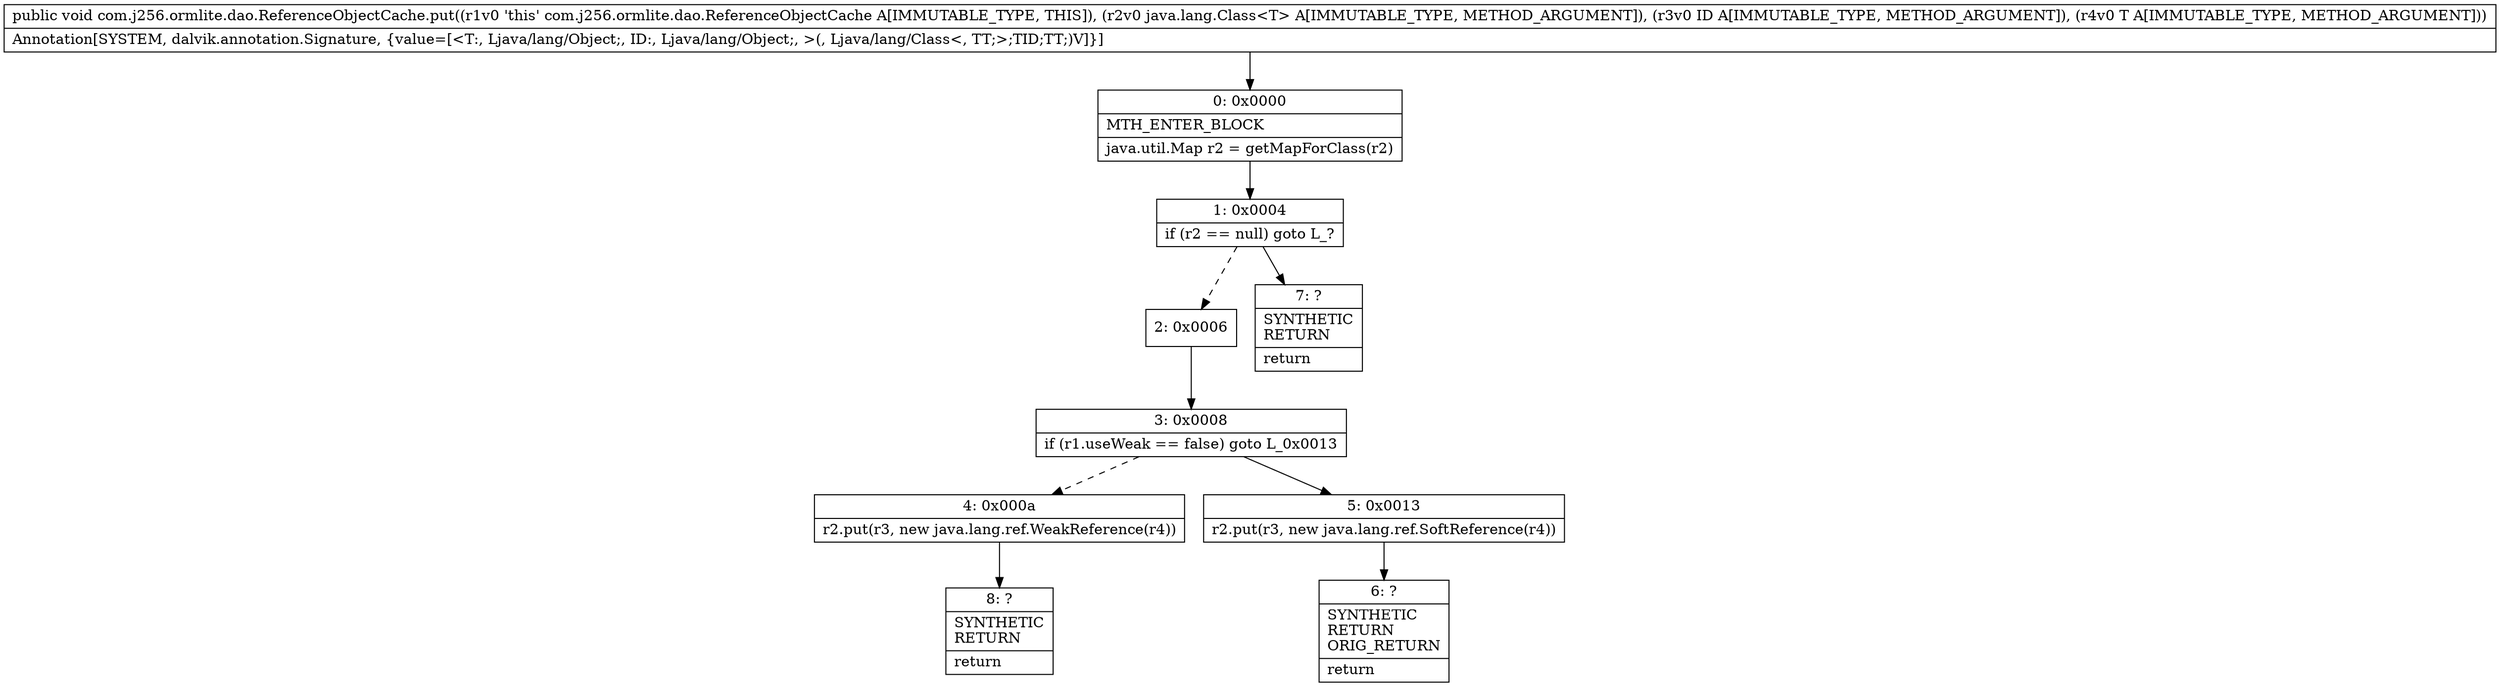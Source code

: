 digraph "CFG forcom.j256.ormlite.dao.ReferenceObjectCache.put(Ljava\/lang\/Class;Ljava\/lang\/Object;Ljava\/lang\/Object;)V" {
Node_0 [shape=record,label="{0\:\ 0x0000|MTH_ENTER_BLOCK\l|java.util.Map r2 = getMapForClass(r2)\l}"];
Node_1 [shape=record,label="{1\:\ 0x0004|if (r2 == null) goto L_?\l}"];
Node_2 [shape=record,label="{2\:\ 0x0006}"];
Node_3 [shape=record,label="{3\:\ 0x0008|if (r1.useWeak == false) goto L_0x0013\l}"];
Node_4 [shape=record,label="{4\:\ 0x000a|r2.put(r3, new java.lang.ref.WeakReference(r4))\l}"];
Node_5 [shape=record,label="{5\:\ 0x0013|r2.put(r3, new java.lang.ref.SoftReference(r4))\l}"];
Node_6 [shape=record,label="{6\:\ ?|SYNTHETIC\lRETURN\lORIG_RETURN\l|return\l}"];
Node_7 [shape=record,label="{7\:\ ?|SYNTHETIC\lRETURN\l|return\l}"];
Node_8 [shape=record,label="{8\:\ ?|SYNTHETIC\lRETURN\l|return\l}"];
MethodNode[shape=record,label="{public void com.j256.ormlite.dao.ReferenceObjectCache.put((r1v0 'this' com.j256.ormlite.dao.ReferenceObjectCache A[IMMUTABLE_TYPE, THIS]), (r2v0 java.lang.Class\<T\> A[IMMUTABLE_TYPE, METHOD_ARGUMENT]), (r3v0 ID A[IMMUTABLE_TYPE, METHOD_ARGUMENT]), (r4v0 T A[IMMUTABLE_TYPE, METHOD_ARGUMENT]))  | Annotation[SYSTEM, dalvik.annotation.Signature, \{value=[\<T:, Ljava\/lang\/Object;, ID:, Ljava\/lang\/Object;, \>(, Ljava\/lang\/Class\<, TT;\>;TID;TT;)V]\}]\l}"];
MethodNode -> Node_0;
Node_0 -> Node_1;
Node_1 -> Node_2[style=dashed];
Node_1 -> Node_7;
Node_2 -> Node_3;
Node_3 -> Node_4[style=dashed];
Node_3 -> Node_5;
Node_4 -> Node_8;
Node_5 -> Node_6;
}

